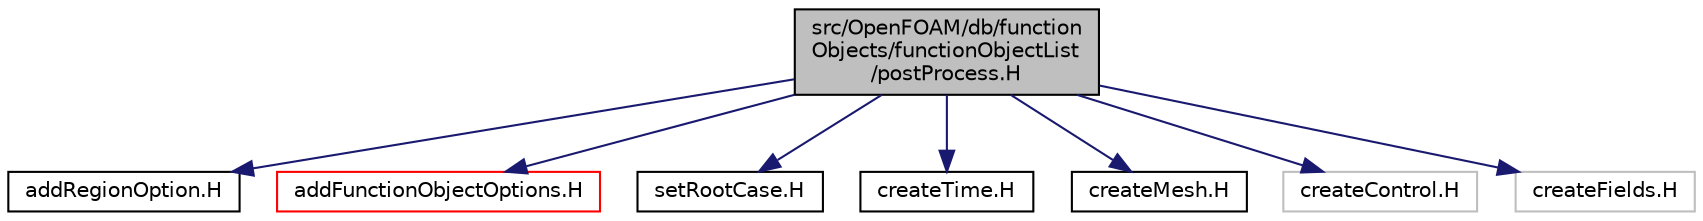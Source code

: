 digraph "src/OpenFOAM/db/functionObjects/functionObjectList/postProcess.H"
{
  bgcolor="transparent";
  edge [fontname="Helvetica",fontsize="10",labelfontname="Helvetica",labelfontsize="10"];
  node [fontname="Helvetica",fontsize="10",shape=record];
  Node1 [label="src/OpenFOAM/db/function\lObjects/functionObjectList\l/postProcess.H",height=0.2,width=0.4,color="black", fillcolor="grey75", style="filled", fontcolor="black"];
  Node1 -> Node2 [color="midnightblue",fontsize="10",style="solid",fontname="Helvetica"];
  Node2 [label="addRegionOption.H",height=0.2,width=0.4,color="black",URL="$a08528.html"];
  Node1 -> Node3 [color="midnightblue",fontsize="10",style="solid",fontname="Helvetica"];
  Node3 [label="addFunctionObjectOptions.H",height=0.2,width=0.4,color="red",URL="$a08526.html"];
  Node1 -> Node4 [color="midnightblue",fontsize="10",style="solid",fontname="Helvetica"];
  Node4 [label="setRootCase.H",height=0.2,width=0.4,color="black",URL="$a08543.html"];
  Node1 -> Node5 [color="midnightblue",fontsize="10",style="solid",fontname="Helvetica"];
  Node5 [label="createTime.H",height=0.2,width=0.4,color="black",URL="$a08539.html"];
  Node1 -> Node6 [color="midnightblue",fontsize="10",style="solid",fontname="Helvetica"];
  Node6 [label="createMesh.H",height=0.2,width=0.4,color="black",URL="$a08534.html"];
  Node1 -> Node7 [color="midnightblue",fontsize="10",style="solid",fontname="Helvetica"];
  Node7 [label="createControl.H",height=0.2,width=0.4,color="grey75"];
  Node1 -> Node8 [color="midnightblue",fontsize="10",style="solid",fontname="Helvetica"];
  Node8 [label="createFields.H",height=0.2,width=0.4,color="grey75"];
}
